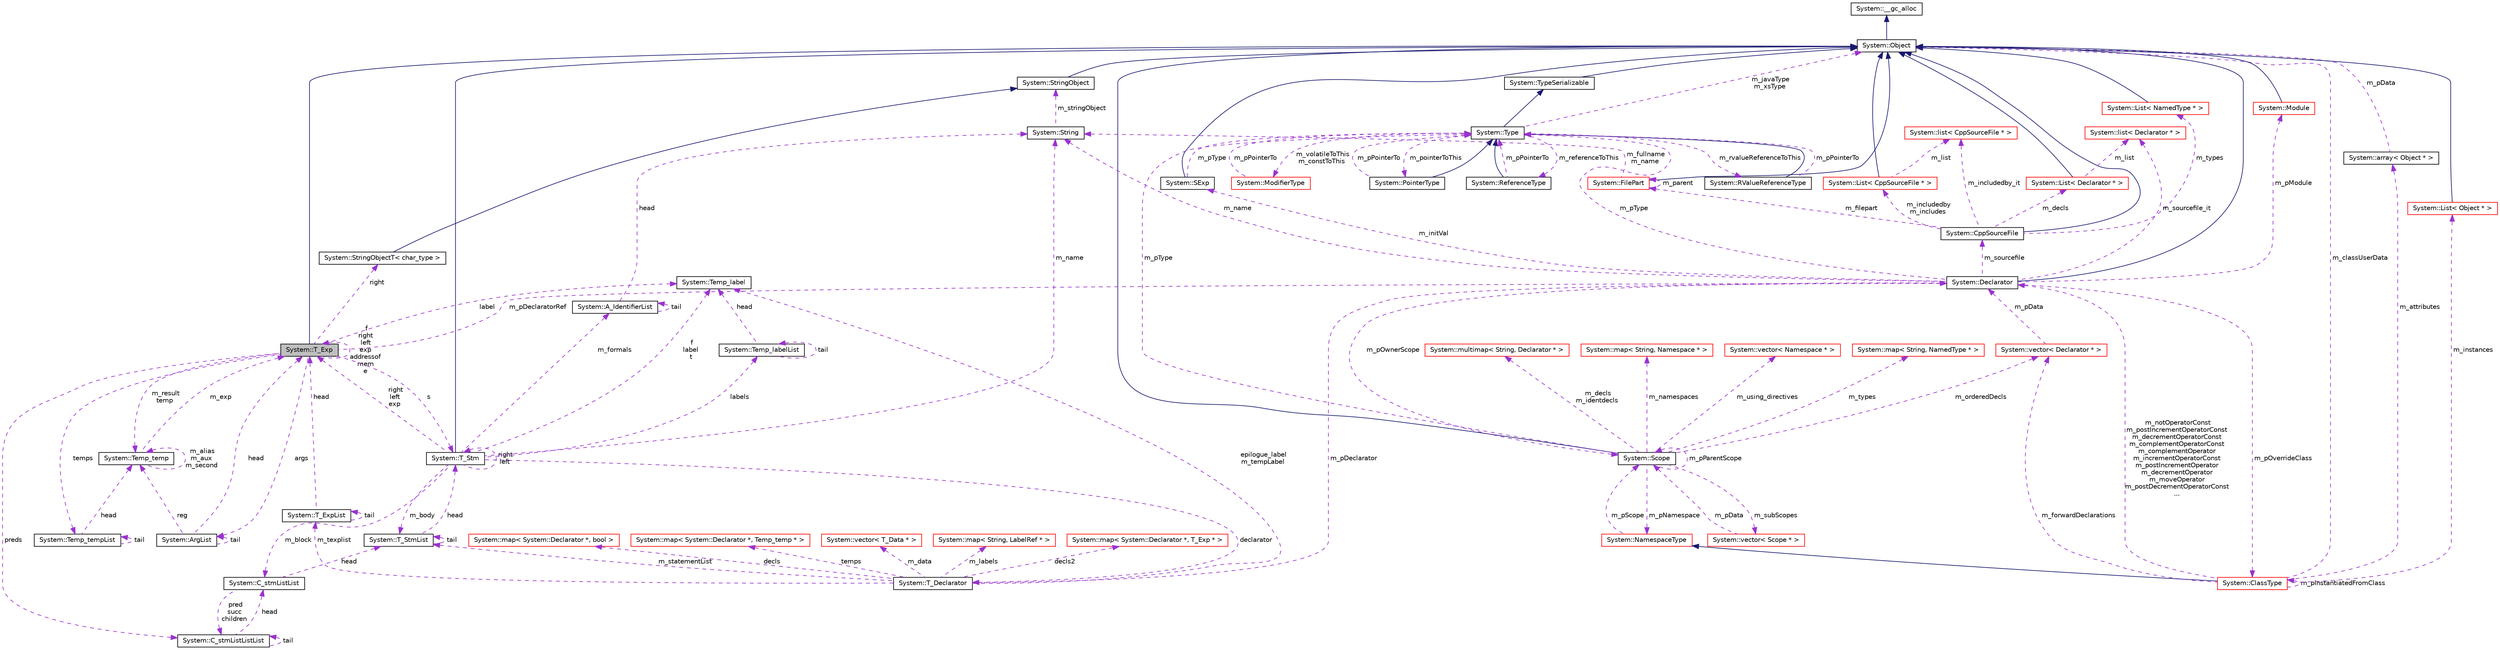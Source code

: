 digraph G
{
  edge [fontname="Helvetica",fontsize="10",labelfontname="Helvetica",labelfontsize="10"];
  node [fontname="Helvetica",fontsize="10",shape=record];
  Node1 [label="System::T_Exp",height=0.2,width=0.4,color="black", fillcolor="grey75", style="filled" fontcolor="black"];
  Node2 -> Node1 [dir="back",color="midnightblue",fontsize="10",style="solid",fontname="Helvetica"];
  Node2 [label="System::Object",height=0.2,width=0.4,color="black", fillcolor="white", style="filled",URL="$class_system_1_1_object.html"];
  Node3 -> Node2 [dir="back",color="midnightblue",fontsize="10",style="solid",fontname="Helvetica"];
  Node3 [label="System::__gc_alloc",height=0.2,width=0.4,color="black", fillcolor="white", style="filled",URL="$class_system_1_1____gc__alloc.html"];
  Node4 -> Node1 [dir="back",color="darkorchid3",fontsize="10",style="dashed",label=" preds" ,fontname="Helvetica"];
  Node4 [label="System::C_stmListListList",height=0.2,width=0.4,color="black", fillcolor="white", style="filled",URL="$class_system_1_1_c__stm_list_list_list.html"];
  Node4 -> Node4 [dir="back",color="darkorchid3",fontsize="10",style="dashed",label=" tail" ,fontname="Helvetica"];
  Node5 -> Node4 [dir="back",color="darkorchid3",fontsize="10",style="dashed",label=" head" ,fontname="Helvetica"];
  Node5 [label="System::C_stmListList",height=0.2,width=0.4,color="black", fillcolor="white", style="filled",URL="$class_system_1_1_c__stm_list_list.html"];
  Node4 -> Node5 [dir="back",color="darkorchid3",fontsize="10",style="dashed",label=" pred\nsucc\nchildren" ,fontname="Helvetica"];
  Node6 -> Node5 [dir="back",color="darkorchid3",fontsize="10",style="dashed",label=" head" ,fontname="Helvetica"];
  Node6 [label="System::T_StmList",height=0.2,width=0.4,color="black", fillcolor="white", style="filled",URL="$class_system_1_1_t___stm_list.html"];
  Node7 -> Node6 [dir="back",color="darkorchid3",fontsize="10",style="dashed",label=" head" ,fontname="Helvetica"];
  Node7 [label="System::T_Stm",height=0.2,width=0.4,color="black", fillcolor="white", style="filled",URL="$class_system_1_1_t___stm.html"];
  Node2 -> Node7 [dir="back",color="midnightblue",fontsize="10",style="solid",fontname="Helvetica"];
  Node7 -> Node7 [dir="back",color="darkorchid3",fontsize="10",style="dashed",label=" right\nleft" ,fontname="Helvetica"];
  Node6 -> Node7 [dir="back",color="darkorchid3",fontsize="10",style="dashed",label=" m_body" ,fontname="Helvetica"];
  Node8 -> Node7 [dir="back",color="darkorchid3",fontsize="10",style="dashed",label=" labels" ,fontname="Helvetica"];
  Node8 [label="System::Temp_labelList",height=0.2,width=0.4,color="black", fillcolor="white", style="filled",URL="$struct_system_1_1_temp__label_list.html"];
  Node8 -> Node8 [dir="back",color="darkorchid3",fontsize="10",style="dashed",label=" tail" ,fontname="Helvetica"];
  Node9 -> Node8 [dir="back",color="darkorchid3",fontsize="10",style="dashed",label=" head" ,fontname="Helvetica"];
  Node9 [label="System::Temp_label",height=0.2,width=0.4,color="black", fillcolor="white", style="filled",URL="$class_system_1_1_temp__label.html"];
  Node9 -> Node7 [dir="back",color="darkorchid3",fontsize="10",style="dashed",label=" f\nlabel\nt" ,fontname="Helvetica"];
  Node10 -> Node7 [dir="back",color="darkorchid3",fontsize="10",style="dashed",label=" declarator" ,fontname="Helvetica"];
  Node10 [label="System::T_Declarator",height=0.2,width=0.4,color="black", fillcolor="white", style="filled",URL="$class_system_1_1_t___declarator.html"];
  Node11 -> Node10 [dir="back",color="darkorchid3",fontsize="10",style="dashed",label=" decls" ,fontname="Helvetica"];
  Node11 [label="System::map\< System::Declarator *, bool \>",height=0.2,width=0.4,color="red", fillcolor="white", style="filled",URL="$class_system_1_1map.html"];
  Node12 -> Node10 [dir="back",color="darkorchid3",fontsize="10",style="dashed",label=" m_texplist" ,fontname="Helvetica"];
  Node12 [label="System::T_ExpList",height=0.2,width=0.4,color="black", fillcolor="white", style="filled",URL="$class_system_1_1_t___exp_list.html"];
  Node12 -> Node12 [dir="back",color="darkorchid3",fontsize="10",style="dashed",label=" tail" ,fontname="Helvetica"];
  Node1 -> Node12 [dir="back",color="darkorchid3",fontsize="10",style="dashed",label=" head" ,fontname="Helvetica"];
  Node6 -> Node10 [dir="back",color="darkorchid3",fontsize="10",style="dashed",label=" m_statementList" ,fontname="Helvetica"];
  Node9 -> Node10 [dir="back",color="darkorchid3",fontsize="10",style="dashed",label=" epilogue_label\nm_tempLabel" ,fontname="Helvetica"];
  Node13 -> Node10 [dir="back",color="darkorchid3",fontsize="10",style="dashed",label=" m_pDeclarator" ,fontname="Helvetica"];
  Node13 [label="System::Declarator",height=0.2,width=0.4,color="black", fillcolor="white", style="filled",URL="$class_system_1_1_declarator.html"];
  Node2 -> Node13 [dir="back",color="midnightblue",fontsize="10",style="solid",fontname="Helvetica"];
  Node14 -> Node13 [dir="back",color="darkorchid3",fontsize="10",style="dashed",label=" m_pType" ,fontname="Helvetica"];
  Node14 [label="System::Type",height=0.2,width=0.4,color="black", fillcolor="white", style="filled",URL="$class_system_1_1_type.html"];
  Node15 -> Node14 [dir="back",color="midnightblue",fontsize="10",style="solid",fontname="Helvetica"];
  Node15 [label="System::TypeSerializable",height=0.2,width=0.4,color="black", fillcolor="white", style="filled",URL="$class_system_1_1_type_serializable.html"];
  Node2 -> Node15 [dir="back",color="midnightblue",fontsize="10",style="solid",fontname="Helvetica"];
  Node16 -> Node14 [dir="back",color="darkorchid3",fontsize="10",style="dashed",label=" m_pointerToThis" ,fontname="Helvetica"];
  Node16 [label="System::PointerType",height=0.2,width=0.4,color="black", fillcolor="white", style="filled",URL="$class_system_1_1_pointer_type.html"];
  Node14 -> Node16 [dir="back",color="midnightblue",fontsize="10",style="solid",fontname="Helvetica"];
  Node14 -> Node16 [dir="back",color="darkorchid3",fontsize="10",style="dashed",label=" m_pPointerTo" ,fontname="Helvetica"];
  Node17 -> Node14 [dir="back",color="darkorchid3",fontsize="10",style="dashed",label=" m_referenceToThis" ,fontname="Helvetica"];
  Node17 [label="System::ReferenceType",height=0.2,width=0.4,color="black", fillcolor="white", style="filled",URL="$class_system_1_1_reference_type.html"];
  Node14 -> Node17 [dir="back",color="midnightblue",fontsize="10",style="solid",fontname="Helvetica"];
  Node14 -> Node17 [dir="back",color="darkorchid3",fontsize="10",style="dashed",label=" m_pPointerTo" ,fontname="Helvetica"];
  Node18 -> Node14 [dir="back",color="darkorchid3",fontsize="10",style="dashed",label=" m_rvalueReferenceToThis" ,fontname="Helvetica"];
  Node18 [label="System::RValueReferenceType",height=0.2,width=0.4,color="black", fillcolor="white", style="filled",URL="$class_system_1_1_r_value_reference_type.html"];
  Node14 -> Node18 [dir="back",color="midnightblue",fontsize="10",style="solid",fontname="Helvetica"];
  Node14 -> Node18 [dir="back",color="darkorchid3",fontsize="10",style="dashed",label=" m_pPointerTo" ,fontname="Helvetica"];
  Node19 -> Node14 [dir="back",color="darkorchid3",fontsize="10",style="dashed",label=" m_volatileToThis\nm_constToThis" ,fontname="Helvetica"];
  Node19 [label="System::ModifierType",height=0.2,width=0.4,color="red", fillcolor="white", style="filled",URL="$class_system_1_1_modifier_type.html"];
  Node14 -> Node19 [dir="back",color="darkorchid3",fontsize="10",style="dashed",label=" m_pPointerTo" ,fontname="Helvetica"];
  Node2 -> Node14 [dir="back",color="darkorchid3",fontsize="10",style="dashed",label=" m_javaType\nm_xsType" ,fontname="Helvetica"];
  Node20 -> Node13 [dir="back",color="darkorchid3",fontsize="10",style="dashed",label=" m_pOwnerScope" ,fontname="Helvetica"];
  Node20 [label="System::Scope",height=0.2,width=0.4,color="black", fillcolor="white", style="filled",URL="$class_system_1_1_scope.html"];
  Node2 -> Node20 [dir="back",color="midnightblue",fontsize="10",style="solid",fontname="Helvetica"];
  Node14 -> Node20 [dir="back",color="darkorchid3",fontsize="10",style="dashed",label=" m_pType" ,fontname="Helvetica"];
  Node21 -> Node20 [dir="back",color="darkorchid3",fontsize="10",style="dashed",label=" m_subScopes" ,fontname="Helvetica"];
  Node21 [label="System::vector\< Scope * \>",height=0.2,width=0.4,color="red", fillcolor="white", style="filled",URL="$class_system_1_1vector.html"];
  Node20 -> Node21 [dir="back",color="darkorchid3",fontsize="10",style="dashed",label=" m_pData" ,fontname="Helvetica"];
  Node20 -> Node20 [dir="back",color="darkorchid3",fontsize="10",style="dashed",label=" m_pParentScope" ,fontname="Helvetica"];
  Node22 -> Node20 [dir="back",color="darkorchid3",fontsize="10",style="dashed",label=" m_decls\nm_identdecls" ,fontname="Helvetica"];
  Node22 [label="System::multimap\< String, Declarator * \>",height=0.2,width=0.4,color="red", fillcolor="white", style="filled",URL="$class_system_1_1multimap.html"];
  Node23 -> Node20 [dir="back",color="darkorchid3",fontsize="10",style="dashed",label=" m_pNamespace" ,fontname="Helvetica"];
  Node23 [label="System::NamespaceType",height=0.2,width=0.4,color="red", fillcolor="white", style="filled",URL="$class_system_1_1_namespace_type.html"];
  Node20 -> Node23 [dir="back",color="darkorchid3",fontsize="10",style="dashed",label=" m_pScope" ,fontname="Helvetica"];
  Node24 -> Node20 [dir="back",color="darkorchid3",fontsize="10",style="dashed",label=" m_namespaces" ,fontname="Helvetica"];
  Node24 [label="System::map\< String, Namespace * \>",height=0.2,width=0.4,color="red", fillcolor="white", style="filled",URL="$class_system_1_1map.html"];
  Node25 -> Node20 [dir="back",color="darkorchid3",fontsize="10",style="dashed",label=" m_using_directives" ,fontname="Helvetica"];
  Node25 [label="System::vector\< Namespace * \>",height=0.2,width=0.4,color="red", fillcolor="white", style="filled",URL="$class_system_1_1vector.html"];
  Node26 -> Node20 [dir="back",color="darkorchid3",fontsize="10",style="dashed",label=" m_orderedDecls" ,fontname="Helvetica"];
  Node26 [label="System::vector\< Declarator * \>",height=0.2,width=0.4,color="red", fillcolor="white", style="filled",URL="$class_system_1_1vector.html"];
  Node13 -> Node26 [dir="back",color="darkorchid3",fontsize="10",style="dashed",label=" m_pData" ,fontname="Helvetica"];
  Node27 -> Node20 [dir="back",color="darkorchid3",fontsize="10",style="dashed",label=" m_types" ,fontname="Helvetica"];
  Node27 [label="System::map\< String, NamedType * \>",height=0.2,width=0.4,color="red", fillcolor="white", style="filled",URL="$class_system_1_1map.html"];
  Node28 -> Node13 [dir="back",color="darkorchid3",fontsize="10",style="dashed",label=" m_initVal" ,fontname="Helvetica"];
  Node28 [label="System::SExp",height=0.2,width=0.4,color="black", fillcolor="white", style="filled",URL="$class_system_1_1_s_exp.html"];
  Node2 -> Node28 [dir="back",color="midnightblue",fontsize="10",style="solid",fontname="Helvetica"];
  Node14 -> Node28 [dir="back",color="darkorchid3",fontsize="10",style="dashed",label=" m_pType" ,fontname="Helvetica"];
  Node29 -> Node13 [dir="back",color="darkorchid3",fontsize="10",style="dashed",label=" m_sourcefile" ,fontname="Helvetica"];
  Node29 [label="System::CppSourceFile",height=0.2,width=0.4,color="black", fillcolor="white", style="filled",URL="$class_system_1_1_cpp_source_file.html"];
  Node2 -> Node29 [dir="back",color="midnightblue",fontsize="10",style="solid",fontname="Helvetica"];
  Node30 -> Node29 [dir="back",color="darkorchid3",fontsize="10",style="dashed",label=" m_filepart" ,fontname="Helvetica"];
  Node30 [label="System::FilePart",height=0.2,width=0.4,color="red", fillcolor="white", style="filled",URL="$class_system_1_1_file_part.html"];
  Node2 -> Node30 [dir="back",color="midnightblue",fontsize="10",style="solid",fontname="Helvetica"];
  Node30 -> Node30 [dir="back",color="darkorchid3",fontsize="10",style="dashed",label=" m_parent" ,fontname="Helvetica"];
  Node31 -> Node30 [dir="back",color="darkorchid3",fontsize="10",style="dashed",label=" m_fullname\nm_name" ,fontname="Helvetica"];
  Node31 [label="System::String",height=0.2,width=0.4,color="black", fillcolor="white", style="filled",URL="$class_system_1_1_string.html"];
  Node32 -> Node31 [dir="back",color="darkorchid3",fontsize="10",style="dashed",label=" m_stringObject" ,fontname="Helvetica"];
  Node32 [label="System::StringObject",height=0.2,width=0.4,color="black", fillcolor="white", style="filled",URL="$class_system_1_1_string_object.html"];
  Node2 -> Node32 [dir="back",color="midnightblue",fontsize="10",style="solid",fontname="Helvetica"];
  Node33 -> Node29 [dir="back",color="darkorchid3",fontsize="10",style="dashed",label=" m_types" ,fontname="Helvetica"];
  Node33 [label="System::List\< NamedType * \>",height=0.2,width=0.4,color="red", fillcolor="white", style="filled",URL="$class_system_1_1_list.html"];
  Node2 -> Node33 [dir="back",color="midnightblue",fontsize="10",style="solid",fontname="Helvetica"];
  Node34 -> Node29 [dir="back",color="darkorchid3",fontsize="10",style="dashed",label=" m_includedby\nm_includes" ,fontname="Helvetica"];
  Node34 [label="System::List\< CppSourceFile * \>",height=0.2,width=0.4,color="red", fillcolor="white", style="filled",URL="$class_system_1_1_list.html"];
  Node2 -> Node34 [dir="back",color="midnightblue",fontsize="10",style="solid",fontname="Helvetica"];
  Node35 -> Node34 [dir="back",color="darkorchid3",fontsize="10",style="dashed",label=" m_list" ,fontname="Helvetica"];
  Node35 [label="System::list\< CppSourceFile * \>",height=0.2,width=0.4,color="red", fillcolor="white", style="filled",URL="$class_system_1_1list.html"];
  Node35 -> Node29 [dir="back",color="darkorchid3",fontsize="10",style="dashed",label=" m_includedby_it" ,fontname="Helvetica"];
  Node36 -> Node29 [dir="back",color="darkorchid3",fontsize="10",style="dashed",label=" m_decls" ,fontname="Helvetica"];
  Node36 [label="System::List\< Declarator * \>",height=0.2,width=0.4,color="red", fillcolor="white", style="filled",URL="$class_system_1_1_list.html"];
  Node2 -> Node36 [dir="back",color="midnightblue",fontsize="10",style="solid",fontname="Helvetica"];
  Node37 -> Node36 [dir="back",color="darkorchid3",fontsize="10",style="dashed",label=" m_list" ,fontname="Helvetica"];
  Node37 [label="System::list\< Declarator * \>",height=0.2,width=0.4,color="red", fillcolor="white", style="filled",URL="$class_system_1_1list.html"];
  Node38 -> Node13 [dir="back",color="darkorchid3",fontsize="10",style="dashed",label=" m_pOverrideClass" ,fontname="Helvetica"];
  Node38 [label="System::ClassType",height=0.2,width=0.4,color="red", fillcolor="white", style="filled",URL="$class_system_1_1_class_type.html"];
  Node23 -> Node38 [dir="back",color="midnightblue",fontsize="10",style="solid",fontname="Helvetica"];
  Node39 -> Node38 [dir="back",color="darkorchid3",fontsize="10",style="dashed",label=" m_attributes" ,fontname="Helvetica"];
  Node39 [label="System::array\< Object * \>",height=0.2,width=0.4,color="black", fillcolor="white", style="filled",URL="$class_system_1_1array.html"];
  Node2 -> Node39 [dir="back",color="darkorchid3",fontsize="10",style="dashed",label=" m_pData" ,fontname="Helvetica"];
  Node40 -> Node38 [dir="back",color="darkorchid3",fontsize="10",style="dashed",label=" m_instances" ,fontname="Helvetica"];
  Node40 [label="System::List\< Object * \>",height=0.2,width=0.4,color="red", fillcolor="white", style="filled",URL="$class_system_1_1_list.html"];
  Node2 -> Node40 [dir="back",color="midnightblue",fontsize="10",style="solid",fontname="Helvetica"];
  Node13 -> Node38 [dir="back",color="darkorchid3",fontsize="10",style="dashed",label=" m_notOperatorConst\nm_postIncrementOperatorConst\nm_decrementOperatorConst\nm_complementOperatorConst\nm_complementOperator\nm_incrementOperatorConst\nm_postIncrementOperator\nm_decrementOperator\nm_moveOperator\nm_postDecrementOperatorConst\n..." ,fontname="Helvetica"];
  Node38 -> Node38 [dir="back",color="darkorchid3",fontsize="10",style="dashed",label=" m_pInstantiatedFromClass" ,fontname="Helvetica"];
  Node2 -> Node38 [dir="back",color="darkorchid3",fontsize="10",style="dashed",label=" m_classUserData" ,fontname="Helvetica"];
  Node26 -> Node38 [dir="back",color="darkorchid3",fontsize="10",style="dashed",label=" m_forwardDeclarations" ,fontname="Helvetica"];
  Node31 -> Node13 [dir="back",color="darkorchid3",fontsize="10",style="dashed",label=" m_name" ,fontname="Helvetica"];
  Node41 -> Node13 [dir="back",color="darkorchid3",fontsize="10",style="dashed",label=" m_pModule" ,fontname="Helvetica"];
  Node41 [label="System::Module",height=0.2,width=0.4,color="red", fillcolor="white", style="filled",URL="$class_system_1_1_module.html"];
  Node2 -> Node41 [dir="back",color="midnightblue",fontsize="10",style="solid",fontname="Helvetica"];
  Node37 -> Node13 [dir="back",color="darkorchid3",fontsize="10",style="dashed",label=" m_sourcefile_it" ,fontname="Helvetica"];
  Node42 -> Node10 [dir="back",color="darkorchid3",fontsize="10",style="dashed",label=" temps" ,fontname="Helvetica"];
  Node42 [label="System::map\< System::Declarator *, Temp_temp * \>",height=0.2,width=0.4,color="red", fillcolor="white", style="filled",URL="$class_system_1_1map.html"];
  Node43 -> Node10 [dir="back",color="darkorchid3",fontsize="10",style="dashed",label=" m_data" ,fontname="Helvetica"];
  Node43 [label="System::vector\< T_Data * \>",height=0.2,width=0.4,color="red", fillcolor="white", style="filled",URL="$class_system_1_1vector.html"];
  Node44 -> Node10 [dir="back",color="darkorchid3",fontsize="10",style="dashed",label=" m_labels" ,fontname="Helvetica"];
  Node44 [label="System::map\< String, LabelRef * \>",height=0.2,width=0.4,color="red", fillcolor="white", style="filled",URL="$class_system_1_1map.html"];
  Node45 -> Node10 [dir="back",color="darkorchid3",fontsize="10",style="dashed",label=" decls2" ,fontname="Helvetica"];
  Node45 [label="System::map\< System::Declarator *, T_Exp * \>",height=0.2,width=0.4,color="red", fillcolor="white", style="filled",URL="$class_system_1_1map.html"];
  Node1 -> Node7 [dir="back",color="darkorchid3",fontsize="10",style="dashed",label=" right\nleft\nexp" ,fontname="Helvetica"];
  Node46 -> Node7 [dir="back",color="darkorchid3",fontsize="10",style="dashed",label=" m_formals" ,fontname="Helvetica"];
  Node46 [label="System::A_IdentifierList",height=0.2,width=0.4,color="black", fillcolor="white", style="filled",URL="$class_system_1_1_a___identifier_list.html"];
  Node46 -> Node46 [dir="back",color="darkorchid3",fontsize="10",style="dashed",label=" tail" ,fontname="Helvetica"];
  Node31 -> Node46 [dir="back",color="darkorchid3",fontsize="10",style="dashed",label=" head" ,fontname="Helvetica"];
  Node31 -> Node7 [dir="back",color="darkorchid3",fontsize="10",style="dashed",label=" m_name" ,fontname="Helvetica"];
  Node5 -> Node7 [dir="back",color="darkorchid3",fontsize="10",style="dashed",label=" m_block" ,fontname="Helvetica"];
  Node6 -> Node6 [dir="back",color="darkorchid3",fontsize="10",style="dashed",label=" tail" ,fontname="Helvetica"];
  Node7 -> Node1 [dir="back",color="darkorchid3",fontsize="10",style="dashed",label=" s" ,fontname="Helvetica"];
  Node47 -> Node1 [dir="back",color="darkorchid3",fontsize="10",style="dashed",label=" temps" ,fontname="Helvetica"];
  Node47 [label="System::Temp_tempList",height=0.2,width=0.4,color="black", fillcolor="white", style="filled",URL="$class_system_1_1_temp__temp_list.html"];
  Node47 -> Node47 [dir="back",color="darkorchid3",fontsize="10",style="dashed",label=" tail" ,fontname="Helvetica"];
  Node48 -> Node47 [dir="back",color="darkorchid3",fontsize="10",style="dashed",label=" head" ,fontname="Helvetica"];
  Node48 [label="System::Temp_temp",height=0.2,width=0.4,color="black", fillcolor="white", style="filled",URL="$class_system_1_1_temp__temp.html"];
  Node48 -> Node48 [dir="back",color="darkorchid3",fontsize="10",style="dashed",label=" m_alias\nm_aux\nm_second" ,fontname="Helvetica"];
  Node1 -> Node48 [dir="back",color="darkorchid3",fontsize="10",style="dashed",label=" m_exp" ,fontname="Helvetica"];
  Node9 -> Node1 [dir="back",color="darkorchid3",fontsize="10",style="dashed",label=" label" ,fontname="Helvetica"];
  Node13 -> Node1 [dir="back",color="darkorchid3",fontsize="10",style="dashed",label=" m_pDeclaratorRef" ,fontname="Helvetica"];
  Node49 -> Node1 [dir="back",color="darkorchid3",fontsize="10",style="dashed",label=" args" ,fontname="Helvetica"];
  Node49 [label="System::ArgList",height=0.2,width=0.4,color="black", fillcolor="white", style="filled",URL="$class_system_1_1_arg_list.html"];
  Node49 -> Node49 [dir="back",color="darkorchid3",fontsize="10",style="dashed",label=" tail" ,fontname="Helvetica"];
  Node48 -> Node49 [dir="back",color="darkorchid3",fontsize="10",style="dashed",label=" reg" ,fontname="Helvetica"];
  Node1 -> Node49 [dir="back",color="darkorchid3",fontsize="10",style="dashed",label=" head" ,fontname="Helvetica"];
  Node48 -> Node1 [dir="back",color="darkorchid3",fontsize="10",style="dashed",label=" m_result\ntemp" ,fontname="Helvetica"];
  Node1 -> Node1 [dir="back",color="darkorchid3",fontsize="10",style="dashed",label=" f\nright\nleft\nexp\naddressof\nmem\ne" ,fontname="Helvetica"];
  Node50 -> Node1 [dir="back",color="darkorchid3",fontsize="10",style="dashed",label=" right" ,fontname="Helvetica"];
  Node50 [label="System::StringObjectT\< char_type \>",height=0.2,width=0.4,color="black", fillcolor="white", style="filled",URL="$class_system_1_1_string_object_t.html"];
  Node32 -> Node50 [dir="back",color="midnightblue",fontsize="10",style="solid",fontname="Helvetica"];
}
